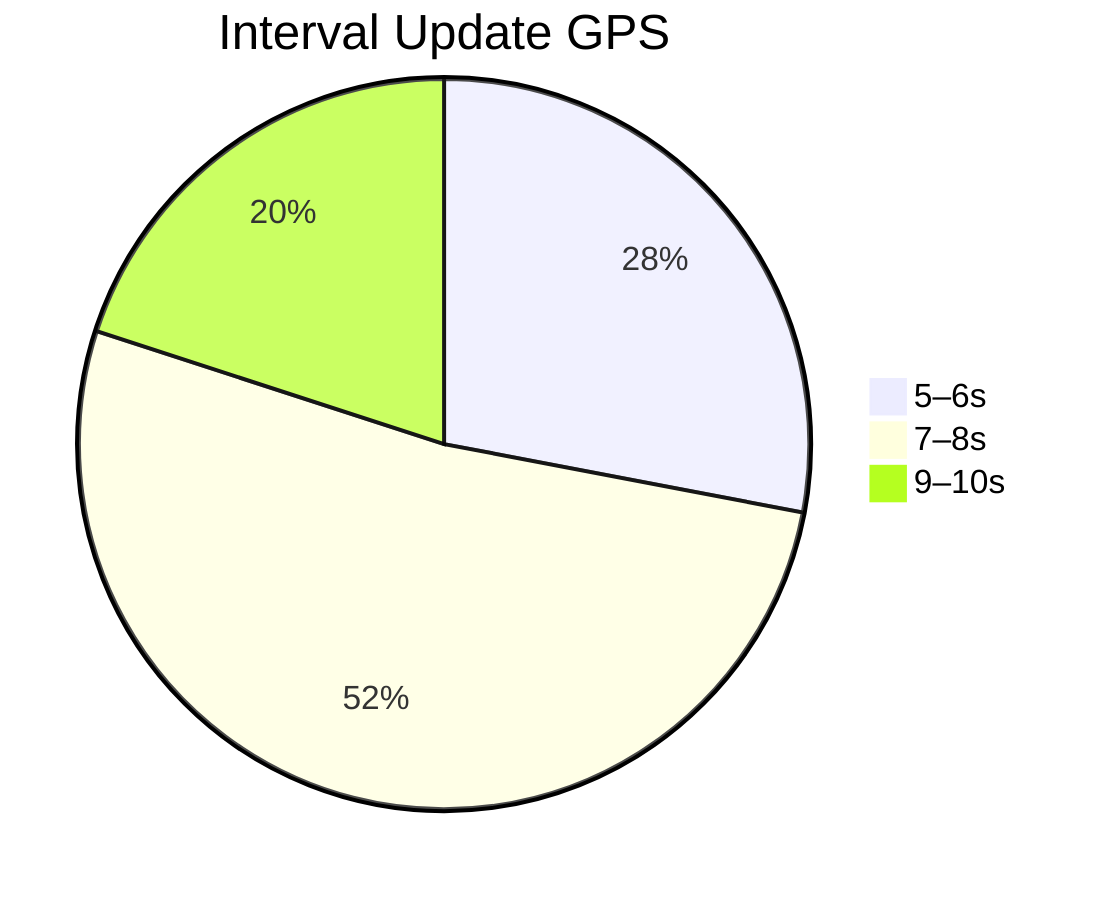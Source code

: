 %% Interval Pembaruan GPS
%% Export: gps_update_interval.png
pie title Interval Update GPS
  "5–6s" : 28
  "7–8s" : 52
  "9–10s" : 20